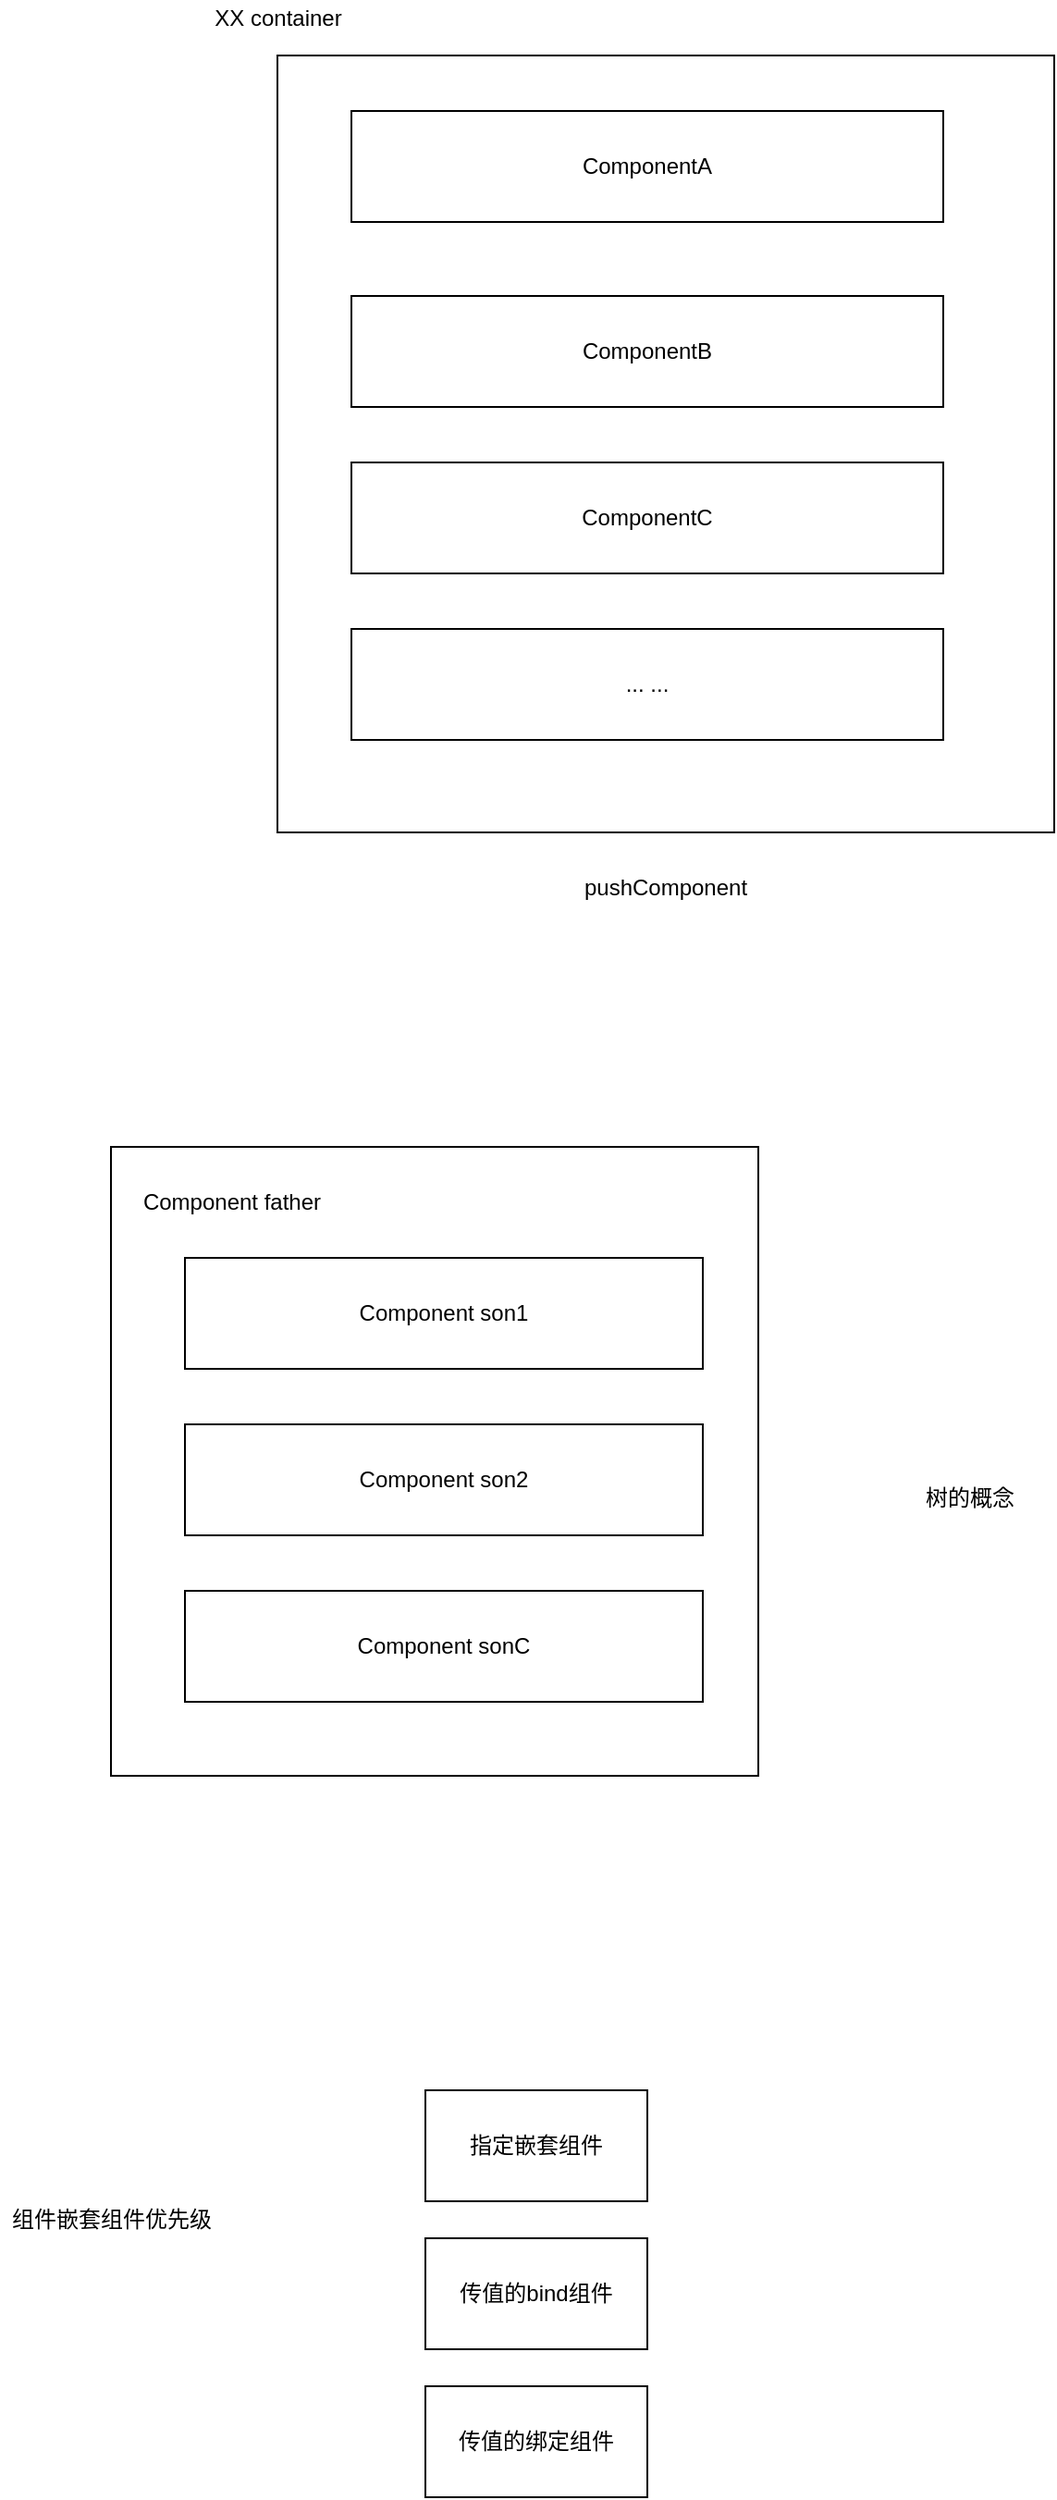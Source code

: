 <mxfile version="12.9.3" type="device"><diagram id="L3oeGcQFYunTy78lVQM3" name="Page-1"><mxGraphModel dx="1422" dy="823" grid="1" gridSize="10" guides="1" tooltips="1" connect="1" arrows="1" fold="1" page="1" pageScale="1" pageWidth="827" pageHeight="1169" math="0" shadow="0"><root><mxCell id="0"/><mxCell id="1" parent="0"/><mxCell id="MtEoobT-4RKv4suTKyHI-2" value="pushComponent" style="text;html=1;strokeColor=none;fillColor=none;align=center;verticalAlign=middle;whiteSpace=wrap;rounded=0;" vertex="1" parent="1"><mxGeometry x="380" y="550" width="40" height="20" as="geometry"/></mxCell><mxCell id="MtEoobT-4RKv4suTKyHI-6" value="" style="whiteSpace=wrap;html=1;aspect=fixed;" vertex="1" parent="1"><mxGeometry x="190" y="110" width="420" height="420" as="geometry"/></mxCell><mxCell id="MtEoobT-4RKv4suTKyHI-7" value="&lt;span style=&quot;white-space: normal&quot;&gt;ComponentA&lt;/span&gt;" style="rounded=0;whiteSpace=wrap;html=1;" vertex="1" parent="1"><mxGeometry x="230" y="140" width="320" height="60" as="geometry"/></mxCell><mxCell id="MtEoobT-4RKv4suTKyHI-8" value="&lt;span style=&quot;white-space: normal&quot;&gt;ComponentB&lt;/span&gt;" style="rounded=0;whiteSpace=wrap;html=1;" vertex="1" parent="1"><mxGeometry x="230" y="240" width="320" height="60" as="geometry"/></mxCell><mxCell id="MtEoobT-4RKv4suTKyHI-9" value="&lt;span style=&quot;white-space: normal&quot;&gt;ComponentC&lt;/span&gt;" style="rounded=0;whiteSpace=wrap;html=1;" vertex="1" parent="1"><mxGeometry x="230" y="330" width="320" height="60" as="geometry"/></mxCell><mxCell id="MtEoobT-4RKv4suTKyHI-10" value="&lt;span style=&quot;white-space: normal&quot;&gt;... ...&lt;/span&gt;" style="rounded=0;whiteSpace=wrap;html=1;" vertex="1" parent="1"><mxGeometry x="230" y="420" width="320" height="60" as="geometry"/></mxCell><mxCell id="MtEoobT-4RKv4suTKyHI-11" value="XX&amp;nbsp;container" style="text;html=1;align=center;verticalAlign=middle;resizable=0;points=[];autosize=1;" vertex="1" parent="1"><mxGeometry x="150" y="80" width="80" height="20" as="geometry"/></mxCell><mxCell id="MtEoobT-4RKv4suTKyHI-14" value="" style="rounded=0;whiteSpace=wrap;html=1;" vertex="1" parent="1"><mxGeometry x="100" y="700" width="350" height="340" as="geometry"/></mxCell><mxCell id="MtEoobT-4RKv4suTKyHI-17" value="Component father" style="text;html=1;align=center;verticalAlign=middle;resizable=0;points=[];autosize=1;" vertex="1" parent="1"><mxGeometry x="110" y="720" width="110" height="20" as="geometry"/></mxCell><mxCell id="MtEoobT-4RKv4suTKyHI-18" value="Component son1" style="rounded=0;whiteSpace=wrap;html=1;" vertex="1" parent="1"><mxGeometry x="140" y="760" width="280" height="60" as="geometry"/></mxCell><mxCell id="MtEoobT-4RKv4suTKyHI-19" value="Component son2" style="rounded=0;whiteSpace=wrap;html=1;" vertex="1" parent="1"><mxGeometry x="140" y="850" width="280" height="60" as="geometry"/></mxCell><mxCell id="MtEoobT-4RKv4suTKyHI-20" value="Component sonC" style="rounded=0;whiteSpace=wrap;html=1;" vertex="1" parent="1"><mxGeometry x="140" y="940" width="280" height="60" as="geometry"/></mxCell><mxCell id="MtEoobT-4RKv4suTKyHI-21" value="树的概念" style="text;html=1;align=center;verticalAlign=middle;resizable=0;points=[];autosize=1;" vertex="1" parent="1"><mxGeometry x="534" y="880" width="60" height="20" as="geometry"/></mxCell><mxCell id="MuirAZzQwe6Nr28994Zx-1" value="组件嵌套组件优先级" style="text;html=1;align=center;verticalAlign=middle;resizable=0;points=[];autosize=1;" vertex="1" parent="1"><mxGeometry x="40" y="1270" width="120" height="20" as="geometry"/></mxCell><mxCell id="MuirAZzQwe6Nr28994Zx-2" value="指定嵌套组件" style="rounded=0;whiteSpace=wrap;html=1;" vertex="1" parent="1"><mxGeometry x="270" y="1210" width="120" height="60" as="geometry"/></mxCell><mxCell id="MuirAZzQwe6Nr28994Zx-3" value="传值的bind组件" style="rounded=0;whiteSpace=wrap;html=1;" vertex="1" parent="1"><mxGeometry x="270" y="1290" width="120" height="60" as="geometry"/></mxCell><mxCell id="MuirAZzQwe6Nr28994Zx-4" value="传值的绑定组件" style="rounded=0;whiteSpace=wrap;html=1;" vertex="1" parent="1"><mxGeometry x="270" y="1370" width="120" height="60" as="geometry"/></mxCell></root></mxGraphModel></diagram></mxfile>